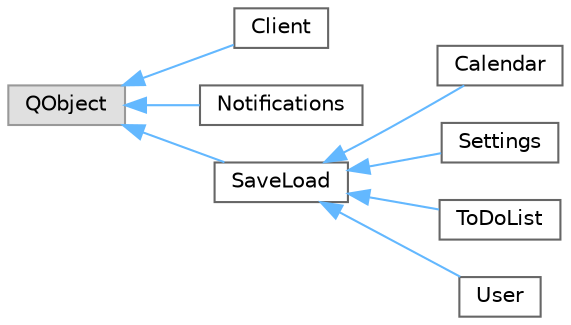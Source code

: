 digraph "Graphical Class Hierarchy"
{
 // LATEX_PDF_SIZE
  bgcolor="transparent";
  edge [fontname=Helvetica,fontsize=10,labelfontname=Helvetica,labelfontsize=10];
  node [fontname=Helvetica,fontsize=10,shape=box,height=0.2,width=0.4];
  rankdir="LR";
  Node0 [id="Node000000",label="QObject",height=0.2,width=0.4,color="grey60", fillcolor="#E0E0E0", style="filled",tooltip=" "];
  Node0 -> Node1 [id="edge6_Node000000_Node000001",dir="back",color="steelblue1",style="solid",tooltip=" "];
  Node1 [id="Node000001",label="Client",height=0.2,width=0.4,color="grey40", fillcolor="white", style="filled",URL="$class_client.html",tooltip=" "];
  Node0 -> Node2 [id="edge7_Node000000_Node000002",dir="back",color="steelblue1",style="solid",tooltip=" "];
  Node2 [id="Node000002",label="Notifications",height=0.2,width=0.4,color="grey40", fillcolor="white", style="filled",URL="$class_notifications.html",tooltip=" "];
  Node0 -> Node3 [id="edge8_Node000000_Node000003",dir="back",color="steelblue1",style="solid",tooltip=" "];
  Node3 [id="Node000003",label="SaveLoad",height=0.2,width=0.4,color="grey40", fillcolor="white", style="filled",URL="$class_save_load.html",tooltip=" "];
  Node3 -> Node4 [id="edge9_Node000003_Node000004",dir="back",color="steelblue1",style="solid",tooltip=" "];
  Node4 [id="Node000004",label="Calendar",height=0.2,width=0.4,color="grey40", fillcolor="white", style="filled",URL="$class_calendar.html",tooltip=" "];
  Node3 -> Node5 [id="edge10_Node000003_Node000005",dir="back",color="steelblue1",style="solid",tooltip=" "];
  Node5 [id="Node000005",label="Settings",height=0.2,width=0.4,color="grey40", fillcolor="white", style="filled",URL="$class_settings.html",tooltip=" "];
  Node3 -> Node6 [id="edge11_Node000003_Node000006",dir="back",color="steelblue1",style="solid",tooltip=" "];
  Node6 [id="Node000006",label="ToDoList",height=0.2,width=0.4,color="grey40", fillcolor="white", style="filled",URL="$class_to_do_list.html",tooltip=" "];
  Node3 -> Node7 [id="edge12_Node000003_Node000007",dir="back",color="steelblue1",style="solid",tooltip=" "];
  Node7 [id="Node000007",label="User",height=0.2,width=0.4,color="grey40", fillcolor="white", style="filled",URL="$class_user.html",tooltip=" "];
}
